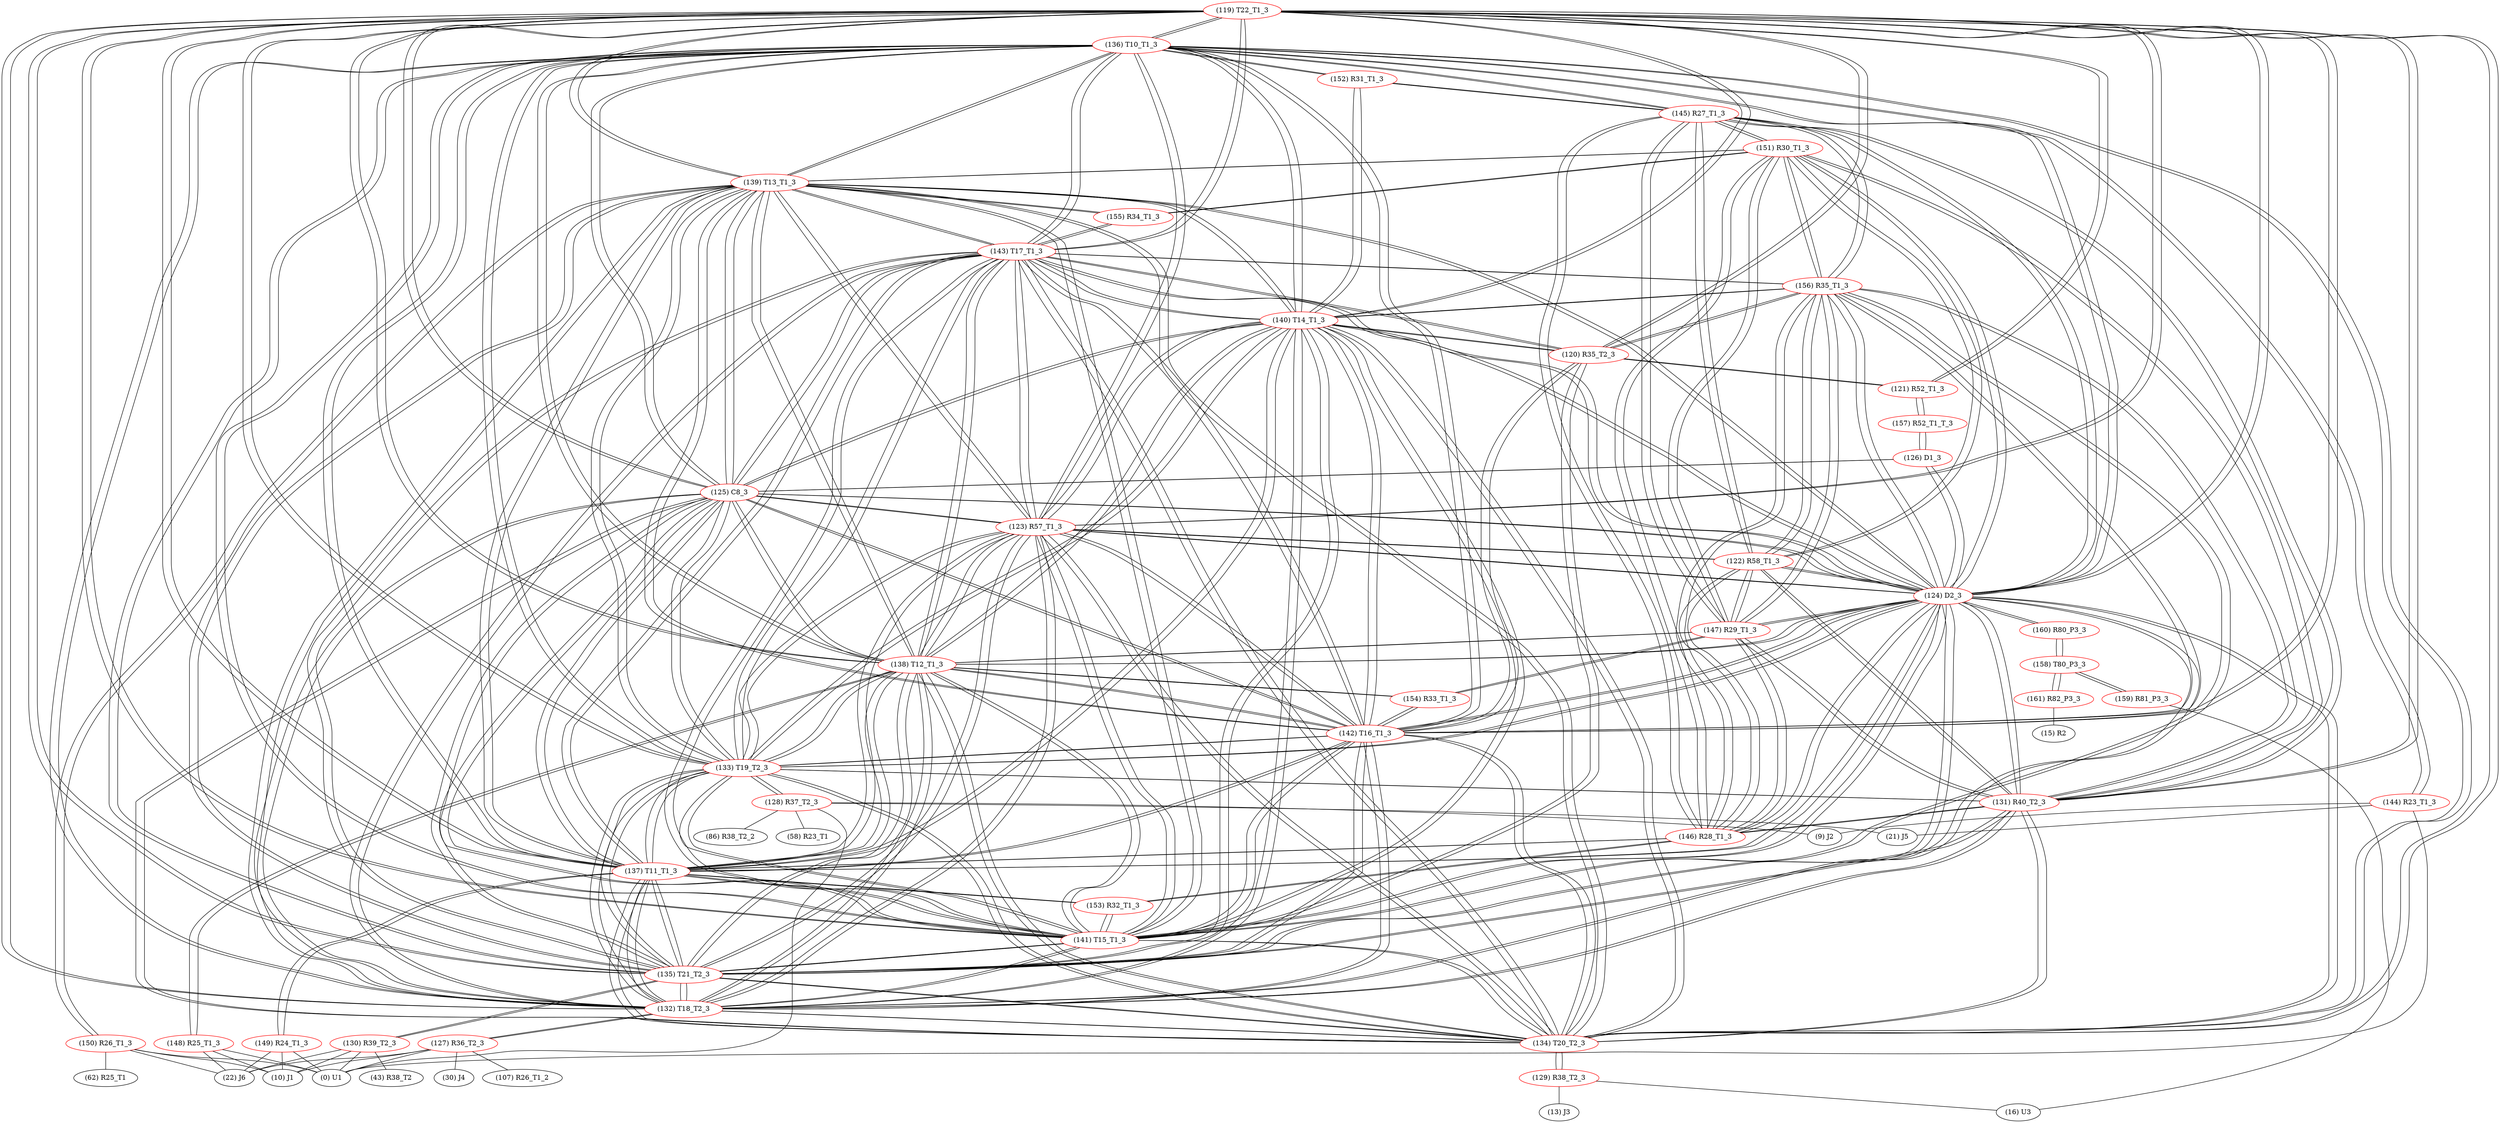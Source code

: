 graph {
	119 [label="(119) T22_T1_3" color=red]
	136 [label="(136) T10_T1_3"]
	137 [label="(137) T11_T1_3"]
	138 [label="(138) T12_T1_3"]
	139 [label="(139) T13_T1_3"]
	134 [label="(134) T20_T2_3"]
	140 [label="(140) T14_T1_3"]
	141 [label="(141) T15_T1_3"]
	132 [label="(132) T18_T2_3"]
	135 [label="(135) T21_T2_3"]
	133 [label="(133) T19_T2_3"]
	125 [label="(125) C8_3"]
	142 [label="(142) T16_T1_3"]
	143 [label="(143) T17_T1_3"]
	124 [label="(124) D2_3"]
	123 [label="(123) R57_T1_3"]
	120 [label="(120) R35_T2_3"]
	121 [label="(121) R52_T1_3"]
	131 [label="(131) R40_T2_3"]
	120 [label="(120) R35_T2_3" color=red]
	121 [label="(121) R52_T1_3"]
	119 [label="(119) T22_T1_3"]
	140 [label="(140) T14_T1_3"]
	141 [label="(141) T15_T1_3"]
	143 [label="(143) T17_T1_3"]
	142 [label="(142) T16_T1_3"]
	156 [label="(156) R35_T1_3"]
	121 [label="(121) R52_T1_3" color=red]
	120 [label="(120) R35_T2_3"]
	119 [label="(119) T22_T1_3"]
	157 [label="(157) R52_T1_T_3"]
	122 [label="(122) R58_T1_3" color=red]
	124 [label="(124) D2_3"]
	131 [label="(131) R40_T2_3"]
	145 [label="(145) R27_T1_3"]
	146 [label="(146) R28_T1_3"]
	147 [label="(147) R29_T1_3"]
	151 [label="(151) R30_T1_3"]
	156 [label="(156) R35_T1_3"]
	123 [label="(123) R57_T1_3"]
	123 [label="(123) R57_T1_3" color=red]
	136 [label="(136) T10_T1_3"]
	137 [label="(137) T11_T1_3"]
	138 [label="(138) T12_T1_3"]
	139 [label="(139) T13_T1_3"]
	134 [label="(134) T20_T2_3"]
	140 [label="(140) T14_T1_3"]
	141 [label="(141) T15_T1_3"]
	132 [label="(132) T18_T2_3"]
	135 [label="(135) T21_T2_3"]
	133 [label="(133) T19_T2_3"]
	125 [label="(125) C8_3"]
	142 [label="(142) T16_T1_3"]
	143 [label="(143) T17_T1_3"]
	124 [label="(124) D2_3"]
	119 [label="(119) T22_T1_3"]
	122 [label="(122) R58_T1_3"]
	124 [label="(124) D2_3" color=red]
	122 [label="(122) R58_T1_3"]
	131 [label="(131) R40_T2_3"]
	145 [label="(145) R27_T1_3"]
	146 [label="(146) R28_T1_3"]
	147 [label="(147) R29_T1_3"]
	151 [label="(151) R30_T1_3"]
	156 [label="(156) R35_T1_3"]
	136 [label="(136) T10_T1_3"]
	137 [label="(137) T11_T1_3"]
	138 [label="(138) T12_T1_3"]
	139 [label="(139) T13_T1_3"]
	134 [label="(134) T20_T2_3"]
	140 [label="(140) T14_T1_3"]
	141 [label="(141) T15_T1_3"]
	132 [label="(132) T18_T2_3"]
	135 [label="(135) T21_T2_3"]
	133 [label="(133) T19_T2_3"]
	125 [label="(125) C8_3"]
	142 [label="(142) T16_T1_3"]
	143 [label="(143) T17_T1_3"]
	119 [label="(119) T22_T1_3"]
	123 [label="(123) R57_T1_3"]
	126 [label="(126) D1_3"]
	160 [label="(160) R80_P3_3"]
	125 [label="(125) C8_3" color=red]
	136 [label="(136) T10_T1_3"]
	137 [label="(137) T11_T1_3"]
	138 [label="(138) T12_T1_3"]
	139 [label="(139) T13_T1_3"]
	134 [label="(134) T20_T2_3"]
	140 [label="(140) T14_T1_3"]
	141 [label="(141) T15_T1_3"]
	132 [label="(132) T18_T2_3"]
	135 [label="(135) T21_T2_3"]
	133 [label="(133) T19_T2_3"]
	142 [label="(142) T16_T1_3"]
	143 [label="(143) T17_T1_3"]
	124 [label="(124) D2_3"]
	119 [label="(119) T22_T1_3"]
	123 [label="(123) R57_T1_3"]
	126 [label="(126) D1_3"]
	126 [label="(126) D1_3" color=red]
	124 [label="(124) D2_3"]
	125 [label="(125) C8_3"]
	157 [label="(157) R52_T1_T_3"]
	127 [label="(127) R36_T2_3" color=red]
	22 [label="(22) J6"]
	30 [label="(30) J4"]
	10 [label="(10) J1"]
	0 [label="(0) U1"]
	107 [label="(107) R26_T1_2"]
	132 [label="(132) T18_T2_3"]
	128 [label="(128) R37_T2_3" color=red]
	0 [label="(0) U1"]
	21 [label="(21) J5"]
	9 [label="(9) J2"]
	58 [label="(58) R23_T1"]
	86 [label="(86) R38_T2_2"]
	133 [label="(133) T19_T2_3"]
	129 [label="(129) R38_T2_3" color=red]
	16 [label="(16) U3"]
	13 [label="(13) J3"]
	134 [label="(134) T20_T2_3"]
	130 [label="(130) R39_T2_3" color=red]
	22 [label="(22) J6"]
	10 [label="(10) J1"]
	0 [label="(0) U1"]
	43 [label="(43) R38_T2"]
	135 [label="(135) T21_T2_3"]
	131 [label="(131) R40_T2_3" color=red]
	124 [label="(124) D2_3"]
	122 [label="(122) R58_T1_3"]
	145 [label="(145) R27_T1_3"]
	146 [label="(146) R28_T1_3"]
	147 [label="(147) R29_T1_3"]
	151 [label="(151) R30_T1_3"]
	156 [label="(156) R35_T1_3"]
	134 [label="(134) T20_T2_3"]
	135 [label="(135) T21_T2_3"]
	133 [label="(133) T19_T2_3"]
	119 [label="(119) T22_T1_3"]
	132 [label="(132) T18_T2_3"]
	132 [label="(132) T18_T2_3" color=red]
	136 [label="(136) T10_T1_3"]
	137 [label="(137) T11_T1_3"]
	138 [label="(138) T12_T1_3"]
	139 [label="(139) T13_T1_3"]
	134 [label="(134) T20_T2_3"]
	140 [label="(140) T14_T1_3"]
	141 [label="(141) T15_T1_3"]
	135 [label="(135) T21_T2_3"]
	133 [label="(133) T19_T2_3"]
	125 [label="(125) C8_3"]
	142 [label="(142) T16_T1_3"]
	143 [label="(143) T17_T1_3"]
	124 [label="(124) D2_3"]
	119 [label="(119) T22_T1_3"]
	123 [label="(123) R57_T1_3"]
	131 [label="(131) R40_T2_3"]
	127 [label="(127) R36_T2_3"]
	133 [label="(133) T19_T2_3" color=red]
	136 [label="(136) T10_T1_3"]
	137 [label="(137) T11_T1_3"]
	138 [label="(138) T12_T1_3"]
	139 [label="(139) T13_T1_3"]
	134 [label="(134) T20_T2_3"]
	140 [label="(140) T14_T1_3"]
	141 [label="(141) T15_T1_3"]
	132 [label="(132) T18_T2_3"]
	135 [label="(135) T21_T2_3"]
	125 [label="(125) C8_3"]
	142 [label="(142) T16_T1_3"]
	143 [label="(143) T17_T1_3"]
	124 [label="(124) D2_3"]
	119 [label="(119) T22_T1_3"]
	123 [label="(123) R57_T1_3"]
	131 [label="(131) R40_T2_3"]
	128 [label="(128) R37_T2_3"]
	134 [label="(134) T20_T2_3" color=red]
	136 [label="(136) T10_T1_3"]
	137 [label="(137) T11_T1_3"]
	138 [label="(138) T12_T1_3"]
	139 [label="(139) T13_T1_3"]
	140 [label="(140) T14_T1_3"]
	141 [label="(141) T15_T1_3"]
	132 [label="(132) T18_T2_3"]
	135 [label="(135) T21_T2_3"]
	133 [label="(133) T19_T2_3"]
	125 [label="(125) C8_3"]
	142 [label="(142) T16_T1_3"]
	143 [label="(143) T17_T1_3"]
	124 [label="(124) D2_3"]
	119 [label="(119) T22_T1_3"]
	123 [label="(123) R57_T1_3"]
	131 [label="(131) R40_T2_3"]
	129 [label="(129) R38_T2_3"]
	135 [label="(135) T21_T2_3" color=red]
	136 [label="(136) T10_T1_3"]
	137 [label="(137) T11_T1_3"]
	138 [label="(138) T12_T1_3"]
	139 [label="(139) T13_T1_3"]
	134 [label="(134) T20_T2_3"]
	140 [label="(140) T14_T1_3"]
	141 [label="(141) T15_T1_3"]
	132 [label="(132) T18_T2_3"]
	133 [label="(133) T19_T2_3"]
	125 [label="(125) C8_3"]
	142 [label="(142) T16_T1_3"]
	143 [label="(143) T17_T1_3"]
	124 [label="(124) D2_3"]
	119 [label="(119) T22_T1_3"]
	123 [label="(123) R57_T1_3"]
	131 [label="(131) R40_T2_3"]
	130 [label="(130) R39_T2_3"]
	136 [label="(136) T10_T1_3" color=red]
	137 [label="(137) T11_T1_3"]
	138 [label="(138) T12_T1_3"]
	139 [label="(139) T13_T1_3"]
	134 [label="(134) T20_T2_3"]
	140 [label="(140) T14_T1_3"]
	141 [label="(141) T15_T1_3"]
	132 [label="(132) T18_T2_3"]
	135 [label="(135) T21_T2_3"]
	133 [label="(133) T19_T2_3"]
	125 [label="(125) C8_3"]
	142 [label="(142) T16_T1_3"]
	143 [label="(143) T17_T1_3"]
	124 [label="(124) D2_3"]
	119 [label="(119) T22_T1_3"]
	123 [label="(123) R57_T1_3"]
	144 [label="(144) R23_T1_3"]
	152 [label="(152) R31_T1_3"]
	145 [label="(145) R27_T1_3"]
	137 [label="(137) T11_T1_3" color=red]
	136 [label="(136) T10_T1_3"]
	138 [label="(138) T12_T1_3"]
	139 [label="(139) T13_T1_3"]
	134 [label="(134) T20_T2_3"]
	140 [label="(140) T14_T1_3"]
	141 [label="(141) T15_T1_3"]
	132 [label="(132) T18_T2_3"]
	135 [label="(135) T21_T2_3"]
	133 [label="(133) T19_T2_3"]
	125 [label="(125) C8_3"]
	142 [label="(142) T16_T1_3"]
	143 [label="(143) T17_T1_3"]
	124 [label="(124) D2_3"]
	119 [label="(119) T22_T1_3"]
	123 [label="(123) R57_T1_3"]
	149 [label="(149) R24_T1_3"]
	153 [label="(153) R32_T1_3"]
	146 [label="(146) R28_T1_3"]
	138 [label="(138) T12_T1_3" color=red]
	136 [label="(136) T10_T1_3"]
	137 [label="(137) T11_T1_3"]
	139 [label="(139) T13_T1_3"]
	134 [label="(134) T20_T2_3"]
	140 [label="(140) T14_T1_3"]
	141 [label="(141) T15_T1_3"]
	132 [label="(132) T18_T2_3"]
	135 [label="(135) T21_T2_3"]
	133 [label="(133) T19_T2_3"]
	125 [label="(125) C8_3"]
	142 [label="(142) T16_T1_3"]
	143 [label="(143) T17_T1_3"]
	124 [label="(124) D2_3"]
	119 [label="(119) T22_T1_3"]
	123 [label="(123) R57_T1_3"]
	154 [label="(154) R33_T1_3"]
	147 [label="(147) R29_T1_3"]
	148 [label="(148) R25_T1_3"]
	139 [label="(139) T13_T1_3" color=red]
	136 [label="(136) T10_T1_3"]
	137 [label="(137) T11_T1_3"]
	138 [label="(138) T12_T1_3"]
	134 [label="(134) T20_T2_3"]
	140 [label="(140) T14_T1_3"]
	141 [label="(141) T15_T1_3"]
	132 [label="(132) T18_T2_3"]
	135 [label="(135) T21_T2_3"]
	133 [label="(133) T19_T2_3"]
	125 [label="(125) C8_3"]
	142 [label="(142) T16_T1_3"]
	143 [label="(143) T17_T1_3"]
	124 [label="(124) D2_3"]
	119 [label="(119) T22_T1_3"]
	123 [label="(123) R57_T1_3"]
	155 [label="(155) R34_T1_3"]
	151 [label="(151) R30_T1_3"]
	150 [label="(150) R26_T1_3"]
	140 [label="(140) T14_T1_3" color=red]
	136 [label="(136) T10_T1_3"]
	137 [label="(137) T11_T1_3"]
	138 [label="(138) T12_T1_3"]
	139 [label="(139) T13_T1_3"]
	134 [label="(134) T20_T2_3"]
	141 [label="(141) T15_T1_3"]
	132 [label="(132) T18_T2_3"]
	135 [label="(135) T21_T2_3"]
	133 [label="(133) T19_T2_3"]
	125 [label="(125) C8_3"]
	142 [label="(142) T16_T1_3"]
	143 [label="(143) T17_T1_3"]
	124 [label="(124) D2_3"]
	119 [label="(119) T22_T1_3"]
	123 [label="(123) R57_T1_3"]
	156 [label="(156) R35_T1_3"]
	120 [label="(120) R35_T2_3"]
	152 [label="(152) R31_T1_3"]
	141 [label="(141) T15_T1_3" color=red]
	136 [label="(136) T10_T1_3"]
	137 [label="(137) T11_T1_3"]
	138 [label="(138) T12_T1_3"]
	139 [label="(139) T13_T1_3"]
	134 [label="(134) T20_T2_3"]
	140 [label="(140) T14_T1_3"]
	132 [label="(132) T18_T2_3"]
	135 [label="(135) T21_T2_3"]
	133 [label="(133) T19_T2_3"]
	125 [label="(125) C8_3"]
	142 [label="(142) T16_T1_3"]
	143 [label="(143) T17_T1_3"]
	124 [label="(124) D2_3"]
	119 [label="(119) T22_T1_3"]
	123 [label="(123) R57_T1_3"]
	156 [label="(156) R35_T1_3"]
	120 [label="(120) R35_T2_3"]
	153 [label="(153) R32_T1_3"]
	142 [label="(142) T16_T1_3" color=red]
	136 [label="(136) T10_T1_3"]
	137 [label="(137) T11_T1_3"]
	138 [label="(138) T12_T1_3"]
	139 [label="(139) T13_T1_3"]
	134 [label="(134) T20_T2_3"]
	140 [label="(140) T14_T1_3"]
	141 [label="(141) T15_T1_3"]
	132 [label="(132) T18_T2_3"]
	135 [label="(135) T21_T2_3"]
	133 [label="(133) T19_T2_3"]
	125 [label="(125) C8_3"]
	143 [label="(143) T17_T1_3"]
	124 [label="(124) D2_3"]
	119 [label="(119) T22_T1_3"]
	123 [label="(123) R57_T1_3"]
	156 [label="(156) R35_T1_3"]
	120 [label="(120) R35_T2_3"]
	154 [label="(154) R33_T1_3"]
	143 [label="(143) T17_T1_3" color=red]
	136 [label="(136) T10_T1_3"]
	137 [label="(137) T11_T1_3"]
	138 [label="(138) T12_T1_3"]
	139 [label="(139) T13_T1_3"]
	134 [label="(134) T20_T2_3"]
	140 [label="(140) T14_T1_3"]
	141 [label="(141) T15_T1_3"]
	132 [label="(132) T18_T2_3"]
	135 [label="(135) T21_T2_3"]
	133 [label="(133) T19_T2_3"]
	125 [label="(125) C8_3"]
	142 [label="(142) T16_T1_3"]
	124 [label="(124) D2_3"]
	119 [label="(119) T22_T1_3"]
	123 [label="(123) R57_T1_3"]
	156 [label="(156) R35_T1_3"]
	120 [label="(120) R35_T2_3"]
	155 [label="(155) R34_T1_3"]
	144 [label="(144) R23_T1_3" color=red]
	0 [label="(0) U1"]
	9 [label="(9) J2"]
	21 [label="(21) J5"]
	136 [label="(136) T10_T1_3"]
	145 [label="(145) R27_T1_3" color=red]
	124 [label="(124) D2_3"]
	122 [label="(122) R58_T1_3"]
	131 [label="(131) R40_T2_3"]
	146 [label="(146) R28_T1_3"]
	147 [label="(147) R29_T1_3"]
	151 [label="(151) R30_T1_3"]
	156 [label="(156) R35_T1_3"]
	152 [label="(152) R31_T1_3"]
	136 [label="(136) T10_T1_3"]
	146 [label="(146) R28_T1_3" color=red]
	124 [label="(124) D2_3"]
	122 [label="(122) R58_T1_3"]
	131 [label="(131) R40_T2_3"]
	145 [label="(145) R27_T1_3"]
	147 [label="(147) R29_T1_3"]
	151 [label="(151) R30_T1_3"]
	156 [label="(156) R35_T1_3"]
	153 [label="(153) R32_T1_3"]
	137 [label="(137) T11_T1_3"]
	147 [label="(147) R29_T1_3" color=red]
	124 [label="(124) D2_3"]
	122 [label="(122) R58_T1_3"]
	131 [label="(131) R40_T2_3"]
	145 [label="(145) R27_T1_3"]
	146 [label="(146) R28_T1_3"]
	151 [label="(151) R30_T1_3"]
	156 [label="(156) R35_T1_3"]
	154 [label="(154) R33_T1_3"]
	138 [label="(138) T12_T1_3"]
	148 [label="(148) R25_T1_3" color=red]
	0 [label="(0) U1"]
	22 [label="(22) J6"]
	10 [label="(10) J1"]
	138 [label="(138) T12_T1_3"]
	149 [label="(149) R24_T1_3" color=red]
	22 [label="(22) J6"]
	10 [label="(10) J1"]
	0 [label="(0) U1"]
	137 [label="(137) T11_T1_3"]
	150 [label="(150) R26_T1_3" color=red]
	22 [label="(22) J6"]
	0 [label="(0) U1"]
	10 [label="(10) J1"]
	62 [label="(62) R25_T1"]
	139 [label="(139) T13_T1_3"]
	151 [label="(151) R30_T1_3" color=red]
	124 [label="(124) D2_3"]
	122 [label="(122) R58_T1_3"]
	131 [label="(131) R40_T2_3"]
	145 [label="(145) R27_T1_3"]
	146 [label="(146) R28_T1_3"]
	147 [label="(147) R29_T1_3"]
	156 [label="(156) R35_T1_3"]
	139 [label="(139) T13_T1_3"]
	155 [label="(155) R34_T1_3"]
	152 [label="(152) R31_T1_3" color=red]
	145 [label="(145) R27_T1_3"]
	136 [label="(136) T10_T1_3"]
	140 [label="(140) T14_T1_3"]
	153 [label="(153) R32_T1_3" color=red]
	141 [label="(141) T15_T1_3"]
	137 [label="(137) T11_T1_3"]
	146 [label="(146) R28_T1_3"]
	154 [label="(154) R33_T1_3" color=red]
	142 [label="(142) T16_T1_3"]
	147 [label="(147) R29_T1_3"]
	138 [label="(138) T12_T1_3"]
	155 [label="(155) R34_T1_3" color=red]
	143 [label="(143) T17_T1_3"]
	139 [label="(139) T13_T1_3"]
	151 [label="(151) R30_T1_3"]
	156 [label="(156) R35_T1_3" color=red]
	124 [label="(124) D2_3"]
	122 [label="(122) R58_T1_3"]
	131 [label="(131) R40_T2_3"]
	145 [label="(145) R27_T1_3"]
	146 [label="(146) R28_T1_3"]
	147 [label="(147) R29_T1_3"]
	151 [label="(151) R30_T1_3"]
	140 [label="(140) T14_T1_3"]
	141 [label="(141) T15_T1_3"]
	143 [label="(143) T17_T1_3"]
	142 [label="(142) T16_T1_3"]
	120 [label="(120) R35_T2_3"]
	157 [label="(157) R52_T1_T_3" color=red]
	126 [label="(126) D1_3"]
	121 [label="(121) R52_T1_3"]
	158 [label="(158) T80_P3_3" color=red]
	159 [label="(159) R81_P3_3"]
	161 [label="(161) R82_P3_3"]
	160 [label="(160) R80_P3_3"]
	159 [label="(159) R81_P3_3" color=red]
	16 [label="(16) U3"]
	158 [label="(158) T80_P3_3"]
	160 [label="(160) R80_P3_3" color=red]
	124 [label="(124) D2_3"]
	158 [label="(158) T80_P3_3"]
	161 [label="(161) R82_P3_3" color=red]
	15 [label="(15) R2"]
	158 [label="(158) T80_P3_3"]
	119 -- 136
	119 -- 137
	119 -- 138
	119 -- 139
	119 -- 134
	119 -- 140
	119 -- 141
	119 -- 132
	119 -- 135
	119 -- 133
	119 -- 125
	119 -- 142
	119 -- 143
	119 -- 124
	119 -- 123
	119 -- 120
	119 -- 121
	119 -- 131
	120 -- 121
	120 -- 119
	120 -- 140
	120 -- 141
	120 -- 143
	120 -- 142
	120 -- 156
	121 -- 120
	121 -- 119
	121 -- 157
	122 -- 124
	122 -- 131
	122 -- 145
	122 -- 146
	122 -- 147
	122 -- 151
	122 -- 156
	122 -- 123
	123 -- 136
	123 -- 137
	123 -- 138
	123 -- 139
	123 -- 134
	123 -- 140
	123 -- 141
	123 -- 132
	123 -- 135
	123 -- 133
	123 -- 125
	123 -- 142
	123 -- 143
	123 -- 124
	123 -- 119
	123 -- 122
	124 -- 122
	124 -- 131
	124 -- 145
	124 -- 146
	124 -- 147
	124 -- 151
	124 -- 156
	124 -- 136
	124 -- 137
	124 -- 138
	124 -- 139
	124 -- 134
	124 -- 140
	124 -- 141
	124 -- 132
	124 -- 135
	124 -- 133
	124 -- 125
	124 -- 142
	124 -- 143
	124 -- 119
	124 -- 123
	124 -- 126
	124 -- 160
	125 -- 136
	125 -- 137
	125 -- 138
	125 -- 139
	125 -- 134
	125 -- 140
	125 -- 141
	125 -- 132
	125 -- 135
	125 -- 133
	125 -- 142
	125 -- 143
	125 -- 124
	125 -- 119
	125 -- 123
	125 -- 126
	126 -- 124
	126 -- 125
	126 -- 157
	127 -- 22
	127 -- 30
	127 -- 10
	127 -- 0
	127 -- 107
	127 -- 132
	128 -- 0
	128 -- 21
	128 -- 9
	128 -- 58
	128 -- 86
	128 -- 133
	129 -- 16
	129 -- 13
	129 -- 134
	130 -- 22
	130 -- 10
	130 -- 0
	130 -- 43
	130 -- 135
	131 -- 124
	131 -- 122
	131 -- 145
	131 -- 146
	131 -- 147
	131 -- 151
	131 -- 156
	131 -- 134
	131 -- 135
	131 -- 133
	131 -- 119
	131 -- 132
	132 -- 136
	132 -- 137
	132 -- 138
	132 -- 139
	132 -- 134
	132 -- 140
	132 -- 141
	132 -- 135
	132 -- 133
	132 -- 125
	132 -- 142
	132 -- 143
	132 -- 124
	132 -- 119
	132 -- 123
	132 -- 131
	132 -- 127
	133 -- 136
	133 -- 137
	133 -- 138
	133 -- 139
	133 -- 134
	133 -- 140
	133 -- 141
	133 -- 132
	133 -- 135
	133 -- 125
	133 -- 142
	133 -- 143
	133 -- 124
	133 -- 119
	133 -- 123
	133 -- 131
	133 -- 128
	134 -- 136
	134 -- 137
	134 -- 138
	134 -- 139
	134 -- 140
	134 -- 141
	134 -- 132
	134 -- 135
	134 -- 133
	134 -- 125
	134 -- 142
	134 -- 143
	134 -- 124
	134 -- 119
	134 -- 123
	134 -- 131
	134 -- 129
	135 -- 136
	135 -- 137
	135 -- 138
	135 -- 139
	135 -- 134
	135 -- 140
	135 -- 141
	135 -- 132
	135 -- 133
	135 -- 125
	135 -- 142
	135 -- 143
	135 -- 124
	135 -- 119
	135 -- 123
	135 -- 131
	135 -- 130
	136 -- 137
	136 -- 138
	136 -- 139
	136 -- 134
	136 -- 140
	136 -- 141
	136 -- 132
	136 -- 135
	136 -- 133
	136 -- 125
	136 -- 142
	136 -- 143
	136 -- 124
	136 -- 119
	136 -- 123
	136 -- 144
	136 -- 152
	136 -- 145
	137 -- 136
	137 -- 138
	137 -- 139
	137 -- 134
	137 -- 140
	137 -- 141
	137 -- 132
	137 -- 135
	137 -- 133
	137 -- 125
	137 -- 142
	137 -- 143
	137 -- 124
	137 -- 119
	137 -- 123
	137 -- 149
	137 -- 153
	137 -- 146
	138 -- 136
	138 -- 137
	138 -- 139
	138 -- 134
	138 -- 140
	138 -- 141
	138 -- 132
	138 -- 135
	138 -- 133
	138 -- 125
	138 -- 142
	138 -- 143
	138 -- 124
	138 -- 119
	138 -- 123
	138 -- 154
	138 -- 147
	138 -- 148
	139 -- 136
	139 -- 137
	139 -- 138
	139 -- 134
	139 -- 140
	139 -- 141
	139 -- 132
	139 -- 135
	139 -- 133
	139 -- 125
	139 -- 142
	139 -- 143
	139 -- 124
	139 -- 119
	139 -- 123
	139 -- 155
	139 -- 151
	139 -- 150
	140 -- 136
	140 -- 137
	140 -- 138
	140 -- 139
	140 -- 134
	140 -- 141
	140 -- 132
	140 -- 135
	140 -- 133
	140 -- 125
	140 -- 142
	140 -- 143
	140 -- 124
	140 -- 119
	140 -- 123
	140 -- 156
	140 -- 120
	140 -- 152
	141 -- 136
	141 -- 137
	141 -- 138
	141 -- 139
	141 -- 134
	141 -- 140
	141 -- 132
	141 -- 135
	141 -- 133
	141 -- 125
	141 -- 142
	141 -- 143
	141 -- 124
	141 -- 119
	141 -- 123
	141 -- 156
	141 -- 120
	141 -- 153
	142 -- 136
	142 -- 137
	142 -- 138
	142 -- 139
	142 -- 134
	142 -- 140
	142 -- 141
	142 -- 132
	142 -- 135
	142 -- 133
	142 -- 125
	142 -- 143
	142 -- 124
	142 -- 119
	142 -- 123
	142 -- 156
	142 -- 120
	142 -- 154
	143 -- 136
	143 -- 137
	143 -- 138
	143 -- 139
	143 -- 134
	143 -- 140
	143 -- 141
	143 -- 132
	143 -- 135
	143 -- 133
	143 -- 125
	143 -- 142
	143 -- 124
	143 -- 119
	143 -- 123
	143 -- 156
	143 -- 120
	143 -- 155
	144 -- 0
	144 -- 9
	144 -- 21
	144 -- 136
	145 -- 124
	145 -- 122
	145 -- 131
	145 -- 146
	145 -- 147
	145 -- 151
	145 -- 156
	145 -- 152
	145 -- 136
	146 -- 124
	146 -- 122
	146 -- 131
	146 -- 145
	146 -- 147
	146 -- 151
	146 -- 156
	146 -- 153
	146 -- 137
	147 -- 124
	147 -- 122
	147 -- 131
	147 -- 145
	147 -- 146
	147 -- 151
	147 -- 156
	147 -- 154
	147 -- 138
	148 -- 0
	148 -- 22
	148 -- 10
	148 -- 138
	149 -- 22
	149 -- 10
	149 -- 0
	149 -- 137
	150 -- 22
	150 -- 0
	150 -- 10
	150 -- 62
	150 -- 139
	151 -- 124
	151 -- 122
	151 -- 131
	151 -- 145
	151 -- 146
	151 -- 147
	151 -- 156
	151 -- 139
	151 -- 155
	152 -- 145
	152 -- 136
	152 -- 140
	153 -- 141
	153 -- 137
	153 -- 146
	154 -- 142
	154 -- 147
	154 -- 138
	155 -- 143
	155 -- 139
	155 -- 151
	156 -- 124
	156 -- 122
	156 -- 131
	156 -- 145
	156 -- 146
	156 -- 147
	156 -- 151
	156 -- 140
	156 -- 141
	156 -- 143
	156 -- 142
	156 -- 120
	157 -- 126
	157 -- 121
	158 -- 159
	158 -- 161
	158 -- 160
	159 -- 16
	159 -- 158
	160 -- 124
	160 -- 158
	161 -- 15
	161 -- 158
}